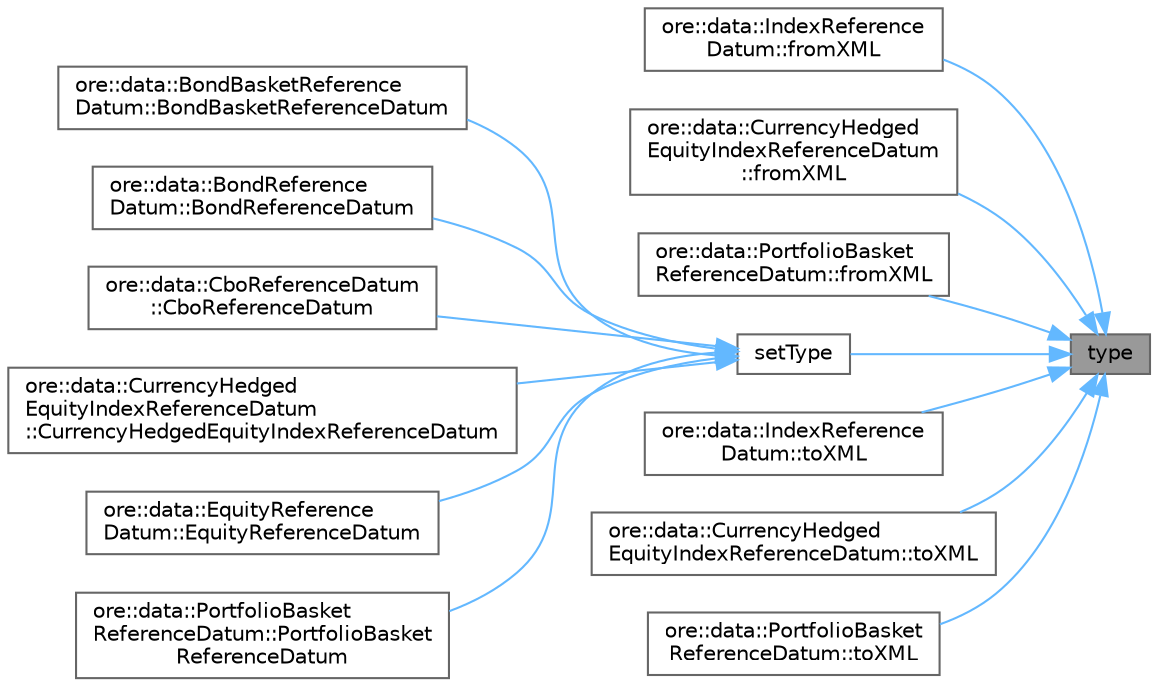 digraph "type"
{
 // INTERACTIVE_SVG=YES
 // LATEX_PDF_SIZE
  bgcolor="transparent";
  edge [fontname=Helvetica,fontsize=10,labelfontname=Helvetica,labelfontsize=10];
  node [fontname=Helvetica,fontsize=10,shape=box,height=0.2,width=0.4];
  rankdir="RL";
  Node1 [label="type",height=0.2,width=0.4,color="gray40", fillcolor="grey60", style="filled", fontcolor="black",tooltip="getters"];
  Node1 -> Node2 [dir="back",color="steelblue1",style="solid"];
  Node2 [label="ore::data::IndexReference\lDatum::fromXML",height=0.2,width=0.4,color="grey40", fillcolor="white", style="filled",URL="$classore_1_1data_1_1_index_reference_datum.html#a7741ae0fc924943de5bfe02928262eb7",tooltip=" "];
  Node1 -> Node3 [dir="back",color="steelblue1",style="solid"];
  Node3 [label="ore::data::CurrencyHedged\lEquityIndexReferenceDatum\l::fromXML",height=0.2,width=0.4,color="grey40", fillcolor="white", style="filled",URL="$classore_1_1data_1_1_currency_hedged_equity_index_reference_datum.html#a7741ae0fc924943de5bfe02928262eb7",tooltip=" "];
  Node1 -> Node4 [dir="back",color="steelblue1",style="solid"];
  Node4 [label="ore::data::PortfolioBasket\lReferenceDatum::fromXML",height=0.2,width=0.4,color="grey40", fillcolor="white", style="filled",URL="$classore_1_1data_1_1_portfolio_basket_reference_datum.html#a7741ae0fc924943de5bfe02928262eb7",tooltip=" "];
  Node1 -> Node5 [dir="back",color="steelblue1",style="solid"];
  Node5 [label="setType",height=0.2,width=0.4,color="grey40", fillcolor="white", style="filled",URL="$classore_1_1data_1_1_reference_datum.html#aafc7b3e0e653e15f2434a4e7d15cc7cf",tooltip="setters"];
  Node5 -> Node6 [dir="back",color="steelblue1",style="solid"];
  Node6 [label="ore::data::BondBasketReference\lDatum::BondBasketReferenceDatum",height=0.2,width=0.4,color="grey40", fillcolor="white", style="filled",URL="$classore_1_1data_1_1_bond_basket_reference_datum.html#a3431effe777cf5068d44fe8cda3303eb",tooltip=" "];
  Node5 -> Node7 [dir="back",color="steelblue1",style="solid"];
  Node7 [label="ore::data::BondReference\lDatum::BondReferenceDatum",height=0.2,width=0.4,color="grey40", fillcolor="white", style="filled",URL="$classore_1_1data_1_1_bond_reference_datum.html#ae12d136e50f49f5fdafd032a34b3f9a4",tooltip=" "];
  Node5 -> Node8 [dir="back",color="steelblue1",style="solid"];
  Node8 [label="ore::data::CboReferenceDatum\l::CboReferenceDatum",height=0.2,width=0.4,color="grey40", fillcolor="white", style="filled",URL="$classore_1_1data_1_1_cbo_reference_datum.html#aa6520de6317a1305ae1b9a63f4f9601e",tooltip=" "];
  Node5 -> Node9 [dir="back",color="steelblue1",style="solid"];
  Node9 [label="ore::data::CurrencyHedged\lEquityIndexReferenceDatum\l::CurrencyHedgedEquityIndexReferenceDatum",height=0.2,width=0.4,color="grey40", fillcolor="white", style="filled",URL="$classore_1_1data_1_1_currency_hedged_equity_index_reference_datum.html#aab7d5d5b431ba9d6bef9cdd88ad83234",tooltip=" "];
  Node5 -> Node10 [dir="back",color="steelblue1",style="solid"];
  Node10 [label="ore::data::EquityReference\lDatum::EquityReferenceDatum",height=0.2,width=0.4,color="grey40", fillcolor="white", style="filled",URL="$classore_1_1data_1_1_equity_reference_datum.html#a13206b37822bb1f60afecba63296e7bb",tooltip=" "];
  Node5 -> Node11 [dir="back",color="steelblue1",style="solid"];
  Node11 [label="ore::data::PortfolioBasket\lReferenceDatum::PortfolioBasket\lReferenceDatum",height=0.2,width=0.4,color="grey40", fillcolor="white", style="filled",URL="$classore_1_1data_1_1_portfolio_basket_reference_datum.html#ae53e19184233f4e6b14f8528c0f332b4",tooltip=" "];
  Node1 -> Node12 [dir="back",color="steelblue1",style="solid"];
  Node12 [label="ore::data::IndexReference\lDatum::toXML",height=0.2,width=0.4,color="grey40", fillcolor="white", style="filled",URL="$classore_1_1data_1_1_index_reference_datum.html#a98c77e5a9e18de0cd031a56f97459774",tooltip=" "];
  Node1 -> Node13 [dir="back",color="steelblue1",style="solid"];
  Node13 [label="ore::data::CurrencyHedged\lEquityIndexReferenceDatum::toXML",height=0.2,width=0.4,color="grey40", fillcolor="white", style="filled",URL="$classore_1_1data_1_1_currency_hedged_equity_index_reference_datum.html#a98c77e5a9e18de0cd031a56f97459774",tooltip=" "];
  Node1 -> Node14 [dir="back",color="steelblue1",style="solid"];
  Node14 [label="ore::data::PortfolioBasket\lReferenceDatum::toXML",height=0.2,width=0.4,color="grey40", fillcolor="white", style="filled",URL="$classore_1_1data_1_1_portfolio_basket_reference_datum.html#a98c77e5a9e18de0cd031a56f97459774",tooltip=" "];
}
